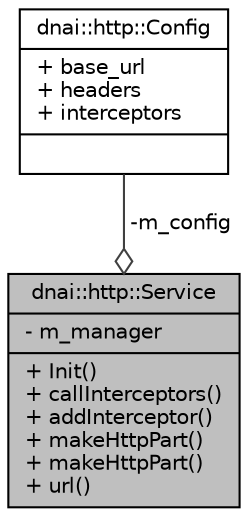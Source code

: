 digraph "dnai::http::Service"
{
  edge [fontname="Helvetica",fontsize="10",labelfontname="Helvetica",labelfontsize="10"];
  node [fontname="Helvetica",fontsize="10",shape=record];
  Node1 [label="{dnai::http::Service\n|- m_manager\l|+ Init()\l+ callInterceptors()\l+ addInterceptor()\l+ makeHttpPart()\l+ makeHttpPart()\l+ url()\l}",height=0.2,width=0.4,color="black", fillcolor="grey75", style="filled", fontcolor="black"];
  Node2 -> Node1 [color="grey25",fontsize="10",style="solid",label=" -m_config" ,arrowhead="odiamond",fontname="Helvetica"];
  Node2 [label="{dnai::http::Config\n|+ base_url\l+ headers\l+ interceptors\l|}",height=0.2,width=0.4,color="black", fillcolor="white", style="filled",URL="$structdnai_1_1http_1_1_config.html"];
}
